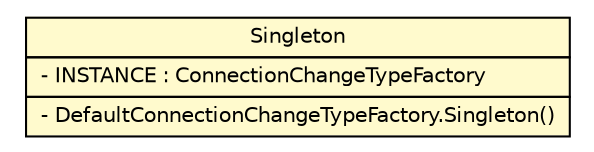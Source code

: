 #!/usr/local/bin/dot
#
# Class diagram 
# Generated by UMLGraph version R5_6 (http://www.umlgraph.org/)
#

digraph G {
	edge [fontname="Helvetica",fontsize=10,labelfontname="Helvetica",labelfontsize=10];
	node [fontname="Helvetica",fontsize=10,shape=plaintext];
	nodesep=0.25;
	ranksep=0.5;
	// de.hsbremen.tc.tnc.tnccs.client.enums.DefaultConnectionChangeTypeFactory.Singleton
	c11895 [label=<<table title="de.hsbremen.tc.tnc.tnccs.client.enums.DefaultConnectionChangeTypeFactory.Singleton" border="0" cellborder="1" cellspacing="0" cellpadding="2" port="p" bgcolor="lemonChiffon" href="./DefaultConnectionChangeTypeFactory.Singleton.html">
		<tr><td><table border="0" cellspacing="0" cellpadding="1">
<tr><td align="center" balign="center"> Singleton </td></tr>
		</table></td></tr>
		<tr><td><table border="0" cellspacing="0" cellpadding="1">
<tr><td align="left" balign="left"> - INSTANCE : ConnectionChangeTypeFactory </td></tr>
		</table></td></tr>
		<tr><td><table border="0" cellspacing="0" cellpadding="1">
<tr><td align="left" balign="left"> - DefaultConnectionChangeTypeFactory.Singleton() </td></tr>
		</table></td></tr>
		</table>>, URL="./DefaultConnectionChangeTypeFactory.Singleton.html", fontname="Helvetica", fontcolor="black", fontsize=10.0];
}

